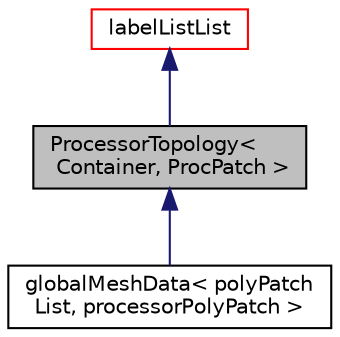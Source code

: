 digraph "ProcessorTopology&lt; Container, ProcPatch &gt;"
{
  bgcolor="transparent";
  edge [fontname="Helvetica",fontsize="10",labelfontname="Helvetica",labelfontsize="10"];
  node [fontname="Helvetica",fontsize="10",shape=record];
  Node1 [label="ProcessorTopology\<\l Container, ProcPatch \>",height=0.2,width=0.4,color="black", fillcolor="grey75", style="filled", fontcolor="black"];
  Node2 -> Node1 [dir="back",color="midnightblue",fontsize="10",style="solid",fontname="Helvetica"];
  Node2 [label="labelListList",height=0.2,width=0.4,color="red",URL="$a01392.html",tooltip="A 1D array of objects of type <T>, where the size of the vector is known and used for subscript bound..."];
  Node1 -> Node3 [dir="back",color="midnightblue",fontsize="10",style="solid",fontname="Helvetica"];
  Node3 [label="globalMeshData\< polyPatch\lList, processorPolyPatch \>",height=0.2,width=0.4,color="black",URL="$a00942.html",tooltip="Various mesh related information for a parallel run. Upon construction, constructs all info using par..."];
}
